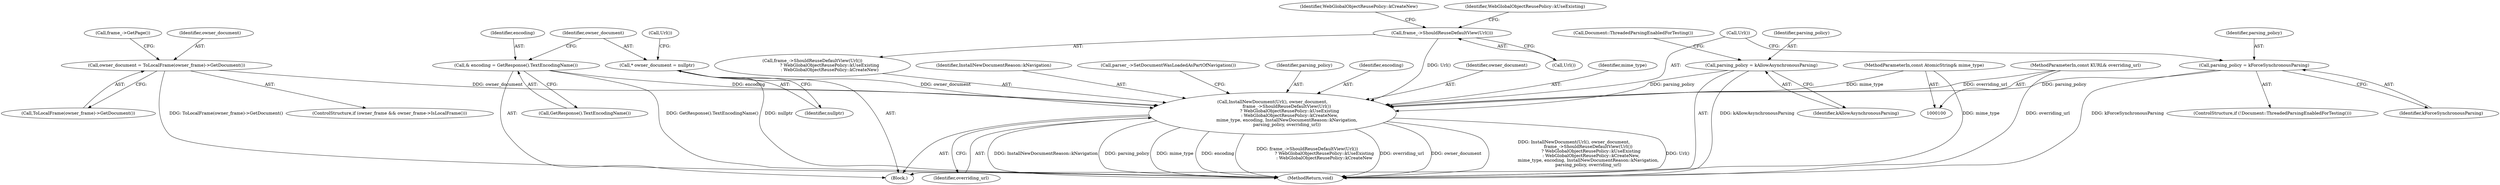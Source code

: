 digraph "1_Chrome_90f878780cce9c4b0475fcea14d91b8f510cce11_1@del" {
"1000166" [label="(Call,InstallNewDocument(Url(), owner_document,\n                     frame_->ShouldReuseDefaultView(Url())\n                         ? WebGlobalObjectReusePolicy::kUseExisting\n                         : WebGlobalObjectReusePolicy::kCreateNew,\n                     mime_type, encoding, InstallNewDocumentReason::kNavigation,\n                     parsing_policy, overriding_url))"];
"1000170" [label="(Call,frame_->ShouldReuseDefaultView(Url()))"];
"1000151" [label="(Call,owner_document = ToLocalFrame(owner_frame)->GetDocument())"];
"1000130" [label="(Call,* owner_document = nullptr)"];
"1000101" [label="(MethodParameterIn,const AtomicString& mime_type)"];
"1000126" [label="(Call,& encoding = GetResponse().TextEncodingName())"];
"1000163" [label="(Call,parsing_policy = kForceSynchronousParsing)"];
"1000157" [label="(Call,parsing_policy = kAllowAsynchronousParsing)"];
"1000102" [label="(MethodParameterIn,const KURL& overriding_url)"];
"1000168" [label="(Identifier,owner_document)"];
"1000163" [label="(Call,parsing_policy = kForceSynchronousParsing)"];
"1000102" [label="(MethodParameterIn,const KURL& overriding_url)"];
"1000171" [label="(Call,Url())"];
"1000127" [label="(Identifier,encoding)"];
"1000147" [label="(ControlStructure,if (owner_frame && owner_frame->IsLocalFrame()))"];
"1000135" [label="(Call,Url())"];
"1000151" [label="(Call,owner_document = ToLocalFrame(owner_frame)->GetDocument())"];
"1000174" [label="(Identifier,mime_type)"];
"1000160" [label="(ControlStructure,if (!Document::ThreadedParsingEnabledForTesting()))"];
"1000178" [label="(Identifier,overriding_url)"];
"1000152" [label="(Identifier,owner_document)"];
"1000165" [label="(Identifier,kForceSynchronousParsing)"];
"1000176" [label="(Identifier,InstallNewDocumentReason::kNavigation)"];
"1000131" [label="(Identifier,owner_document)"];
"1000188" [label="(MethodReturn,void)"];
"1000157" [label="(Call,parsing_policy = kAllowAsynchronousParsing)"];
"1000169" [label="(Call,frame_->ShouldReuseDefaultView(Url())\n                         ? WebGlobalObjectReusePolicy::kUseExisting\n                         : WebGlobalObjectReusePolicy::kCreateNew)"];
"1000132" [label="(Identifier,nullptr)"];
"1000170" [label="(Call,frame_->ShouldReuseDefaultView(Url()))"];
"1000164" [label="(Identifier,parsing_policy)"];
"1000159" [label="(Identifier,kAllowAsynchronousParsing)"];
"1000179" [label="(Call,parser_->SetDocumentWasLoadedAsPartOfNavigation())"];
"1000166" [label="(Call,InstallNewDocument(Url(), owner_document,\n                     frame_->ShouldReuseDefaultView(Url())\n                         ? WebGlobalObjectReusePolicy::kUseExisting\n                         : WebGlobalObjectReusePolicy::kCreateNew,\n                     mime_type, encoding, InstallNewDocumentReason::kNavigation,\n                     parsing_policy, overriding_url))"];
"1000101" [label="(MethodParameterIn,const AtomicString& mime_type)"];
"1000173" [label="(Identifier,WebGlobalObjectReusePolicy::kCreateNew)"];
"1000172" [label="(Identifier,WebGlobalObjectReusePolicy::kUseExisting)"];
"1000126" [label="(Call,& encoding = GetResponse().TextEncodingName())"];
"1000177" [label="(Identifier,parsing_policy)"];
"1000130" [label="(Call,* owner_document = nullptr)"];
"1000167" [label="(Call,Url())"];
"1000128" [label="(Call,GetResponse().TextEncodingName())"];
"1000175" [label="(Identifier,encoding)"];
"1000158" [label="(Identifier,parsing_policy)"];
"1000162" [label="(Call,Document::ThreadedParsingEnabledForTesting())"];
"1000103" [label="(Block,)"];
"1000153" [label="(Call,ToLocalFrame(owner_frame)->GetDocument())"];
"1000155" [label="(Call,frame_->GetPage())"];
"1000166" -> "1000103"  [label="AST: "];
"1000166" -> "1000178"  [label="CFG: "];
"1000167" -> "1000166"  [label="AST: "];
"1000168" -> "1000166"  [label="AST: "];
"1000169" -> "1000166"  [label="AST: "];
"1000174" -> "1000166"  [label="AST: "];
"1000175" -> "1000166"  [label="AST: "];
"1000176" -> "1000166"  [label="AST: "];
"1000177" -> "1000166"  [label="AST: "];
"1000178" -> "1000166"  [label="AST: "];
"1000179" -> "1000166"  [label="CFG: "];
"1000166" -> "1000188"  [label="DDG: frame_->ShouldReuseDefaultView(Url())\n                         ? WebGlobalObjectReusePolicy::kUseExisting\n                         : WebGlobalObjectReusePolicy::kCreateNew"];
"1000166" -> "1000188"  [label="DDG: overriding_url"];
"1000166" -> "1000188"  [label="DDG: owner_document"];
"1000166" -> "1000188"  [label="DDG: InstallNewDocument(Url(), owner_document,\n                     frame_->ShouldReuseDefaultView(Url())\n                         ? WebGlobalObjectReusePolicy::kUseExisting\n                         : WebGlobalObjectReusePolicy::kCreateNew,\n                     mime_type, encoding, InstallNewDocumentReason::kNavigation,\n                     parsing_policy, overriding_url)"];
"1000166" -> "1000188"  [label="DDG: Url()"];
"1000166" -> "1000188"  [label="DDG: InstallNewDocumentReason::kNavigation"];
"1000166" -> "1000188"  [label="DDG: parsing_policy"];
"1000166" -> "1000188"  [label="DDG: mime_type"];
"1000166" -> "1000188"  [label="DDG: encoding"];
"1000170" -> "1000166"  [label="DDG: Url()"];
"1000151" -> "1000166"  [label="DDG: owner_document"];
"1000130" -> "1000166"  [label="DDG: owner_document"];
"1000101" -> "1000166"  [label="DDG: mime_type"];
"1000126" -> "1000166"  [label="DDG: encoding"];
"1000163" -> "1000166"  [label="DDG: parsing_policy"];
"1000157" -> "1000166"  [label="DDG: parsing_policy"];
"1000102" -> "1000166"  [label="DDG: overriding_url"];
"1000170" -> "1000169"  [label="AST: "];
"1000170" -> "1000171"  [label="CFG: "];
"1000171" -> "1000170"  [label="AST: "];
"1000172" -> "1000170"  [label="CFG: "];
"1000173" -> "1000170"  [label="CFG: "];
"1000151" -> "1000147"  [label="AST: "];
"1000151" -> "1000153"  [label="CFG: "];
"1000152" -> "1000151"  [label="AST: "];
"1000153" -> "1000151"  [label="AST: "];
"1000155" -> "1000151"  [label="CFG: "];
"1000151" -> "1000188"  [label="DDG: ToLocalFrame(owner_frame)->GetDocument()"];
"1000130" -> "1000103"  [label="AST: "];
"1000130" -> "1000132"  [label="CFG: "];
"1000131" -> "1000130"  [label="AST: "];
"1000132" -> "1000130"  [label="AST: "];
"1000135" -> "1000130"  [label="CFG: "];
"1000130" -> "1000188"  [label="DDG: nullptr"];
"1000101" -> "1000100"  [label="AST: "];
"1000101" -> "1000188"  [label="DDG: mime_type"];
"1000126" -> "1000103"  [label="AST: "];
"1000126" -> "1000128"  [label="CFG: "];
"1000127" -> "1000126"  [label="AST: "];
"1000128" -> "1000126"  [label="AST: "];
"1000131" -> "1000126"  [label="CFG: "];
"1000126" -> "1000188"  [label="DDG: GetResponse().TextEncodingName()"];
"1000163" -> "1000160"  [label="AST: "];
"1000163" -> "1000165"  [label="CFG: "];
"1000164" -> "1000163"  [label="AST: "];
"1000165" -> "1000163"  [label="AST: "];
"1000167" -> "1000163"  [label="CFG: "];
"1000163" -> "1000188"  [label="DDG: kForceSynchronousParsing"];
"1000157" -> "1000103"  [label="AST: "];
"1000157" -> "1000159"  [label="CFG: "];
"1000158" -> "1000157"  [label="AST: "];
"1000159" -> "1000157"  [label="AST: "];
"1000162" -> "1000157"  [label="CFG: "];
"1000157" -> "1000188"  [label="DDG: kAllowAsynchronousParsing"];
"1000102" -> "1000100"  [label="AST: "];
"1000102" -> "1000188"  [label="DDG: overriding_url"];
}
